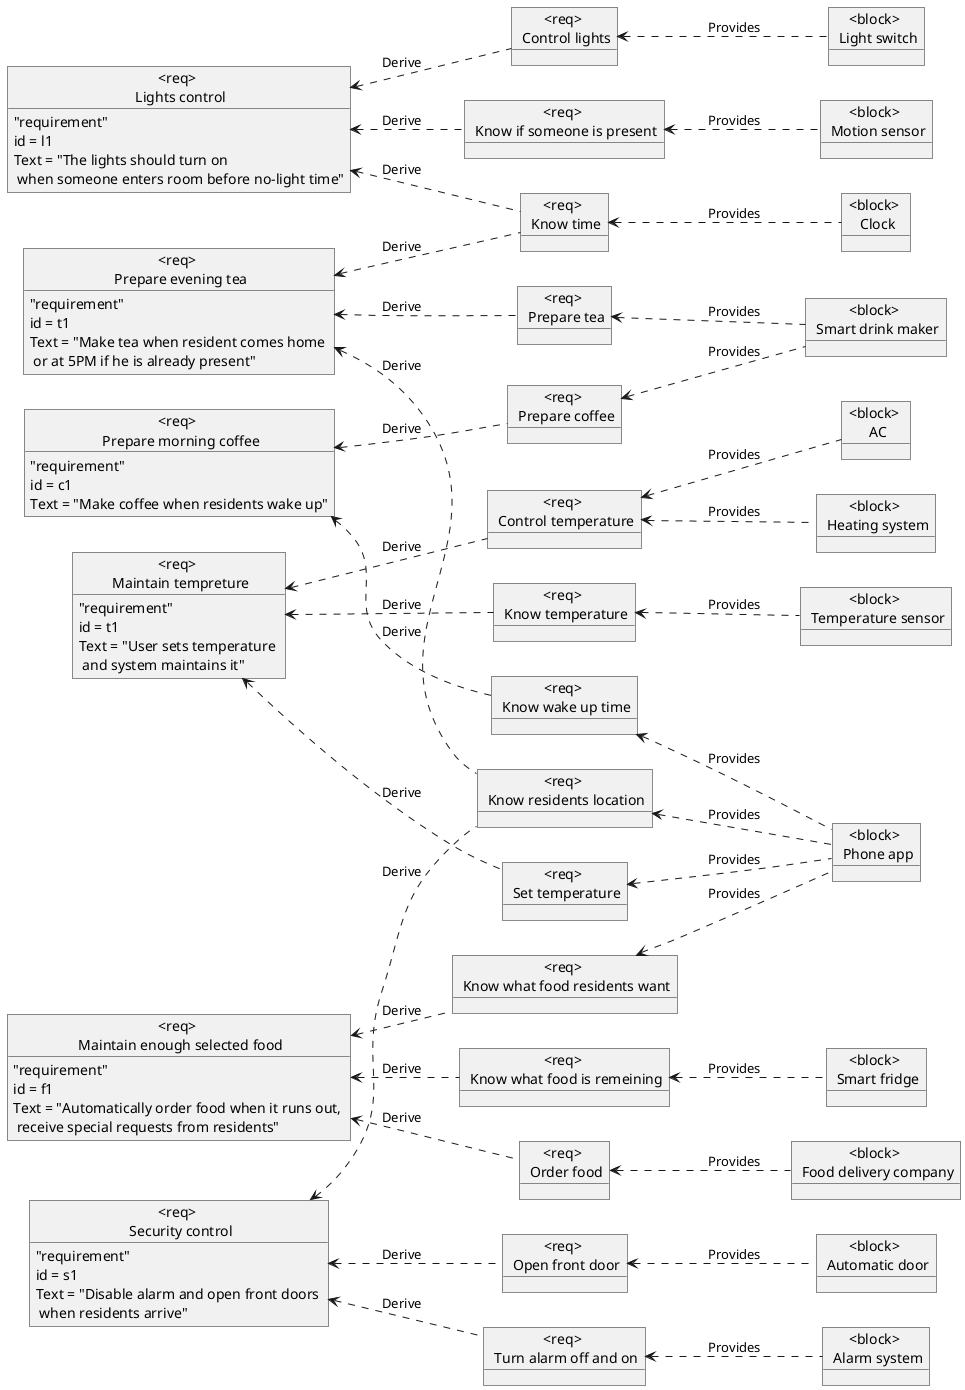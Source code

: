 @startuml requirements
left to right direction

object "<req> \n Lights control" as light{
    "requirement"
    id = l1
    Text = "The lights should turn on \n when someone enters room before no-light time"
}

object "<req> \n Know if someone is present" as lir1
object "<block> \n Motion sensor" as motionS

light <.. lir1 : Derive
lir1 <.. motionS : Provides

object "<req> \n Know time" as lir2
object "<block> \n Clock" as clock

light <.. lir2 : Derive
lir2 <.. clock : Provides

object "<req> \n Control lights" as lir3
object "<block> \n Light switch" as LSwitch

light <.. lir3 : Derive
lir3 <.. LSwitch : Provides

object "<req> \n Maintain tempreture" as temperature {
    "requirement"
    id = t1
    Text = "User sets temperature \n and system maintains it"
}

object "<req> \n Know temperature" as temr1
object "<block> \n Temperature sensor" as TSensor

temperature <.. temr1 : Derive
temr1 <.. TSensor : Provides

object "<req> \n Control temperature" as temr2
object "<block> \n AC" as ac
object "<block> \n Heating system" as heating

temperature <.. temr2 : Derive
temr2 <.. ac : Provides
temr2 <.. heating : Provides

object "<req> \n Set temperature" as temr3
object "<block> \n Phone app" as phone

temperature <.. temr3 : Derive
temr3 <.. phone : Provides

object "<req> \n Security control" as security{
    "requirement"
    id = s1
    Text = "Disable alarm and open front doors \n when residents arrive"
}

object "<req> \n Know residents location" as secr1

security <.. secr1 : Derive
secr1 <.. phone : Provides

object "<req> \n Open front door" as secr2
object "<block> \n Automatic door" as door

security <.. secr2 : Derive
secr2 <.. door : Provides

object "<req> \n Turn alarm off and on" as secr3
object "<block> \n Alarm system" as alarm

security <.. secr3 : Derive
secr3 <.. alarm : Provides

object "<req> \n Prepare morning coffee" as coffee {
    "requirement"
    id = c1
    Text = "Make coffee when residents wake up"
}

object "<req> \n Prepare coffee" as cr1
object "<block> \n Smart drink maker" as drinker

coffee <.. cr1 : Derive
cr1 <.. drinker : Provides

object "<req> \n Know wake up time" as cr2

coffee <.. cr2 : Derive
cr2 <.. phone : Provides

object "<req> \n Prepare evening tea" as tea {
    "requirement"
    id = t1
    Text = "Make tea when resident comes home \n or at 5PM if he is already present"
}

object "<req> \n Prepare tea" as tr1 

tea <.. tr1 : Derive
tr1 <.. drinker : Provides

tea <.. secr1 : Derive
tea <.. lir2 : Derive

object "<req> \n Maintain enough selected food" as food {
    "requirement"
    id = f1
    Text = "Automatically order food when it runs out, \n receive special requests from residents"
}

object "<req> \n Know what food is remeining" as fr1 
object "<block> \n Smart fridge" as fridge

food <.. fr1 : Derive
fr1 <.. fridge : Provides

object "<req> \n Know what food residents want" as fr2 

food <.. fr2 : Derive
fr2 <.. phone : Provides

object "<req> \n Order food" as fr3
object "<block> \n Food delivery company" as foodD

food <.. fr3 : Derive
fr3 <.. foodD : Provides
@enduml